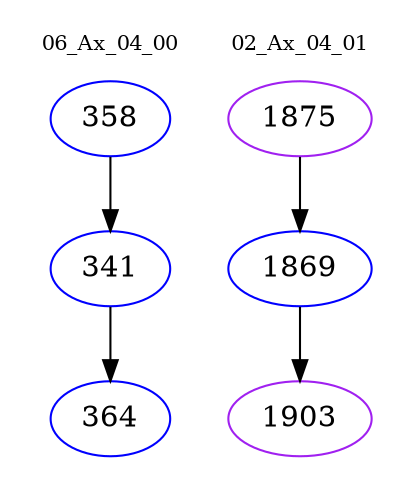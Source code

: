 digraph{
subgraph cluster_0 {
color = white
label = "06_Ax_04_00";
fontsize=10;
T0_358 [label="358", color="blue"]
T0_358 -> T0_341 [color="black"]
T0_341 [label="341", color="blue"]
T0_341 -> T0_364 [color="black"]
T0_364 [label="364", color="blue"]
}
subgraph cluster_1 {
color = white
label = "02_Ax_04_01";
fontsize=10;
T1_1875 [label="1875", color="purple"]
T1_1875 -> T1_1869 [color="black"]
T1_1869 [label="1869", color="blue"]
T1_1869 -> T1_1903 [color="black"]
T1_1903 [label="1903", color="purple"]
}
}
